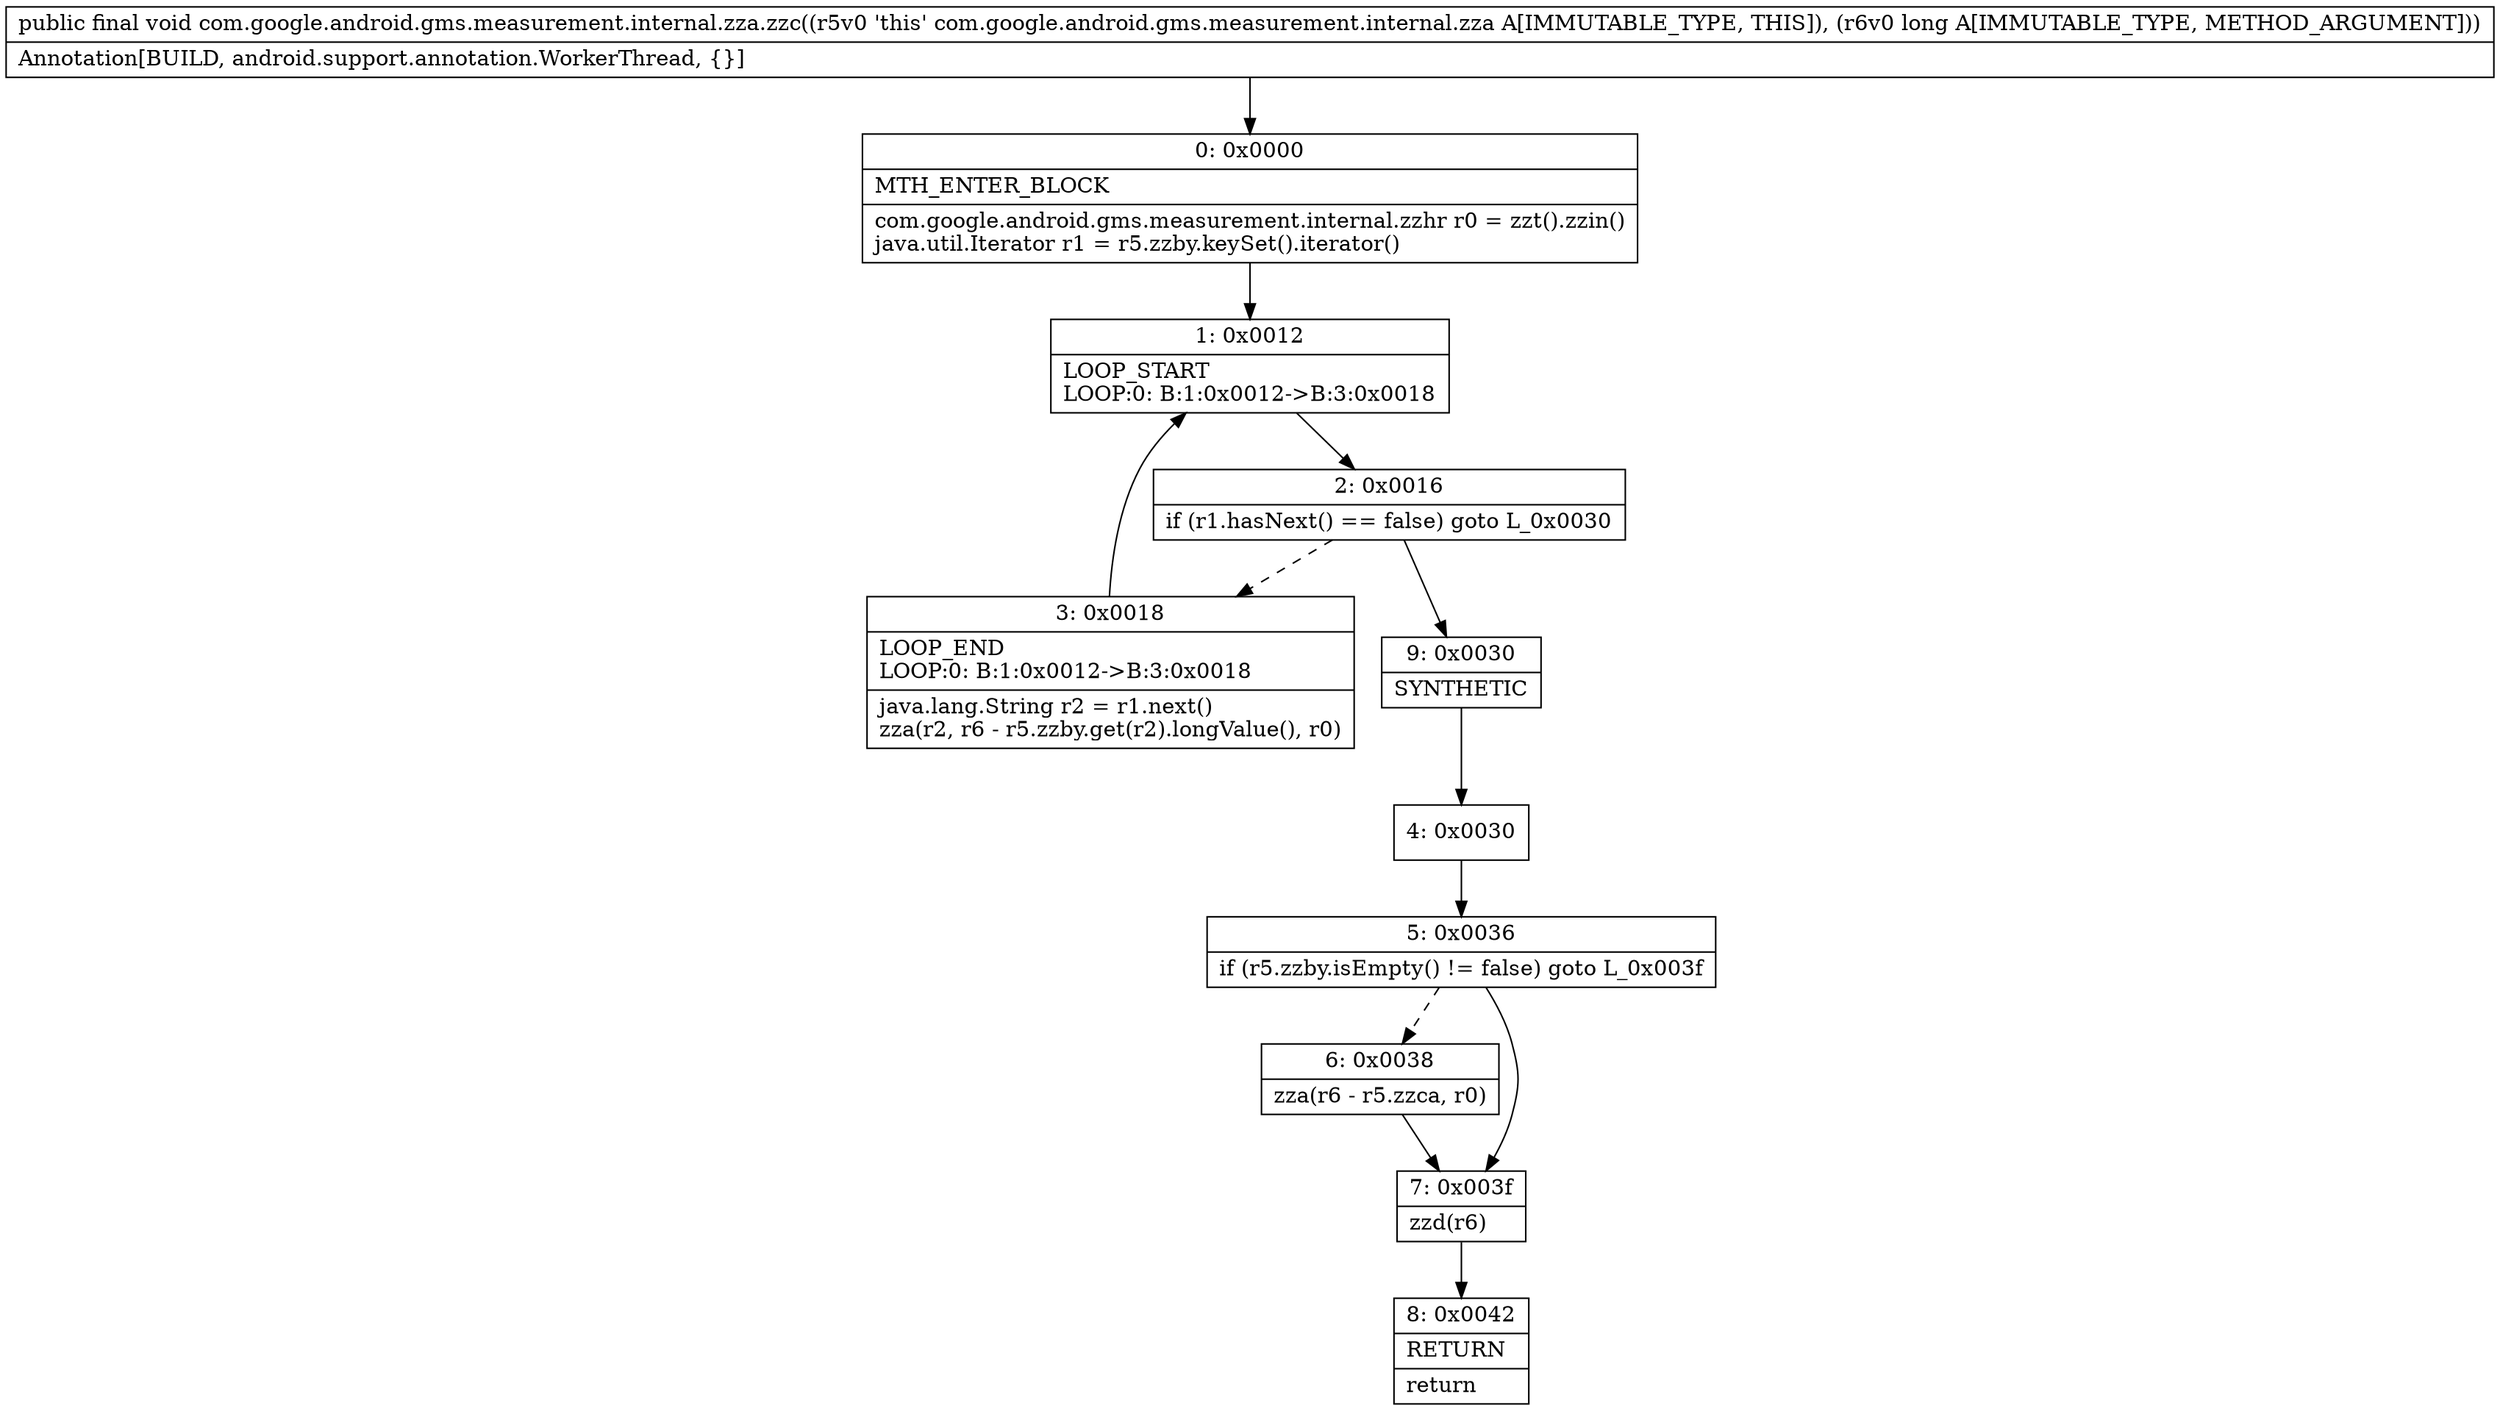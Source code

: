 digraph "CFG forcom.google.android.gms.measurement.internal.zza.zzc(J)V" {
Node_0 [shape=record,label="{0\:\ 0x0000|MTH_ENTER_BLOCK\l|com.google.android.gms.measurement.internal.zzhr r0 = zzt().zzin()\ljava.util.Iterator r1 = r5.zzby.keySet().iterator()\l}"];
Node_1 [shape=record,label="{1\:\ 0x0012|LOOP_START\lLOOP:0: B:1:0x0012\-\>B:3:0x0018\l}"];
Node_2 [shape=record,label="{2\:\ 0x0016|if (r1.hasNext() == false) goto L_0x0030\l}"];
Node_3 [shape=record,label="{3\:\ 0x0018|LOOP_END\lLOOP:0: B:1:0x0012\-\>B:3:0x0018\l|java.lang.String r2 = r1.next()\lzza(r2, r6 \- r5.zzby.get(r2).longValue(), r0)\l}"];
Node_4 [shape=record,label="{4\:\ 0x0030}"];
Node_5 [shape=record,label="{5\:\ 0x0036|if (r5.zzby.isEmpty() != false) goto L_0x003f\l}"];
Node_6 [shape=record,label="{6\:\ 0x0038|zza(r6 \- r5.zzca, r0)\l}"];
Node_7 [shape=record,label="{7\:\ 0x003f|zzd(r6)\l}"];
Node_8 [shape=record,label="{8\:\ 0x0042|RETURN\l|return\l}"];
Node_9 [shape=record,label="{9\:\ 0x0030|SYNTHETIC\l}"];
MethodNode[shape=record,label="{public final void com.google.android.gms.measurement.internal.zza.zzc((r5v0 'this' com.google.android.gms.measurement.internal.zza A[IMMUTABLE_TYPE, THIS]), (r6v0 long A[IMMUTABLE_TYPE, METHOD_ARGUMENT]))  | Annotation[BUILD, android.support.annotation.WorkerThread, \{\}]\l}"];
MethodNode -> Node_0;
Node_0 -> Node_1;
Node_1 -> Node_2;
Node_2 -> Node_3[style=dashed];
Node_2 -> Node_9;
Node_3 -> Node_1;
Node_4 -> Node_5;
Node_5 -> Node_6[style=dashed];
Node_5 -> Node_7;
Node_6 -> Node_7;
Node_7 -> Node_8;
Node_9 -> Node_4;
}

